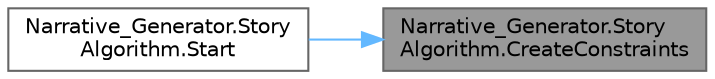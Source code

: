digraph "Narrative_Generator.StoryAlgorithm.CreateConstraints"
{
 // LATEX_PDF_SIZE
  bgcolor="transparent";
  edge [fontname=Helvetica,fontsize=10,labelfontname=Helvetica,labelfontsize=10];
  node [fontname=Helvetica,fontsize=10,shape=box,height=0.2,width=0.4];
  rankdir="RL";
  Node1 [label="Narrative_Generator.Story\lAlgorithm.CreateConstraints",height=0.2,width=0.4,color="gray40", fillcolor="grey60", style="filled", fontcolor="black",tooltip="A method that defines the constraints imposed on the story."];
  Node1 -> Node2 [dir="back",color="steelblue1",style="solid"];
  Node2 [label="Narrative_Generator.Story\lAlgorithm.Start",height=0.2,width=0.4,color="grey40", fillcolor="white", style="filled",URL="$class_narrative___generator_1_1_story_algorithm.html#a5adcd998433cb838e814c1eb81ea753d",tooltip="Method is an entry point that controls the operation of the algorithm (the sequence of launching othe..."];
}
